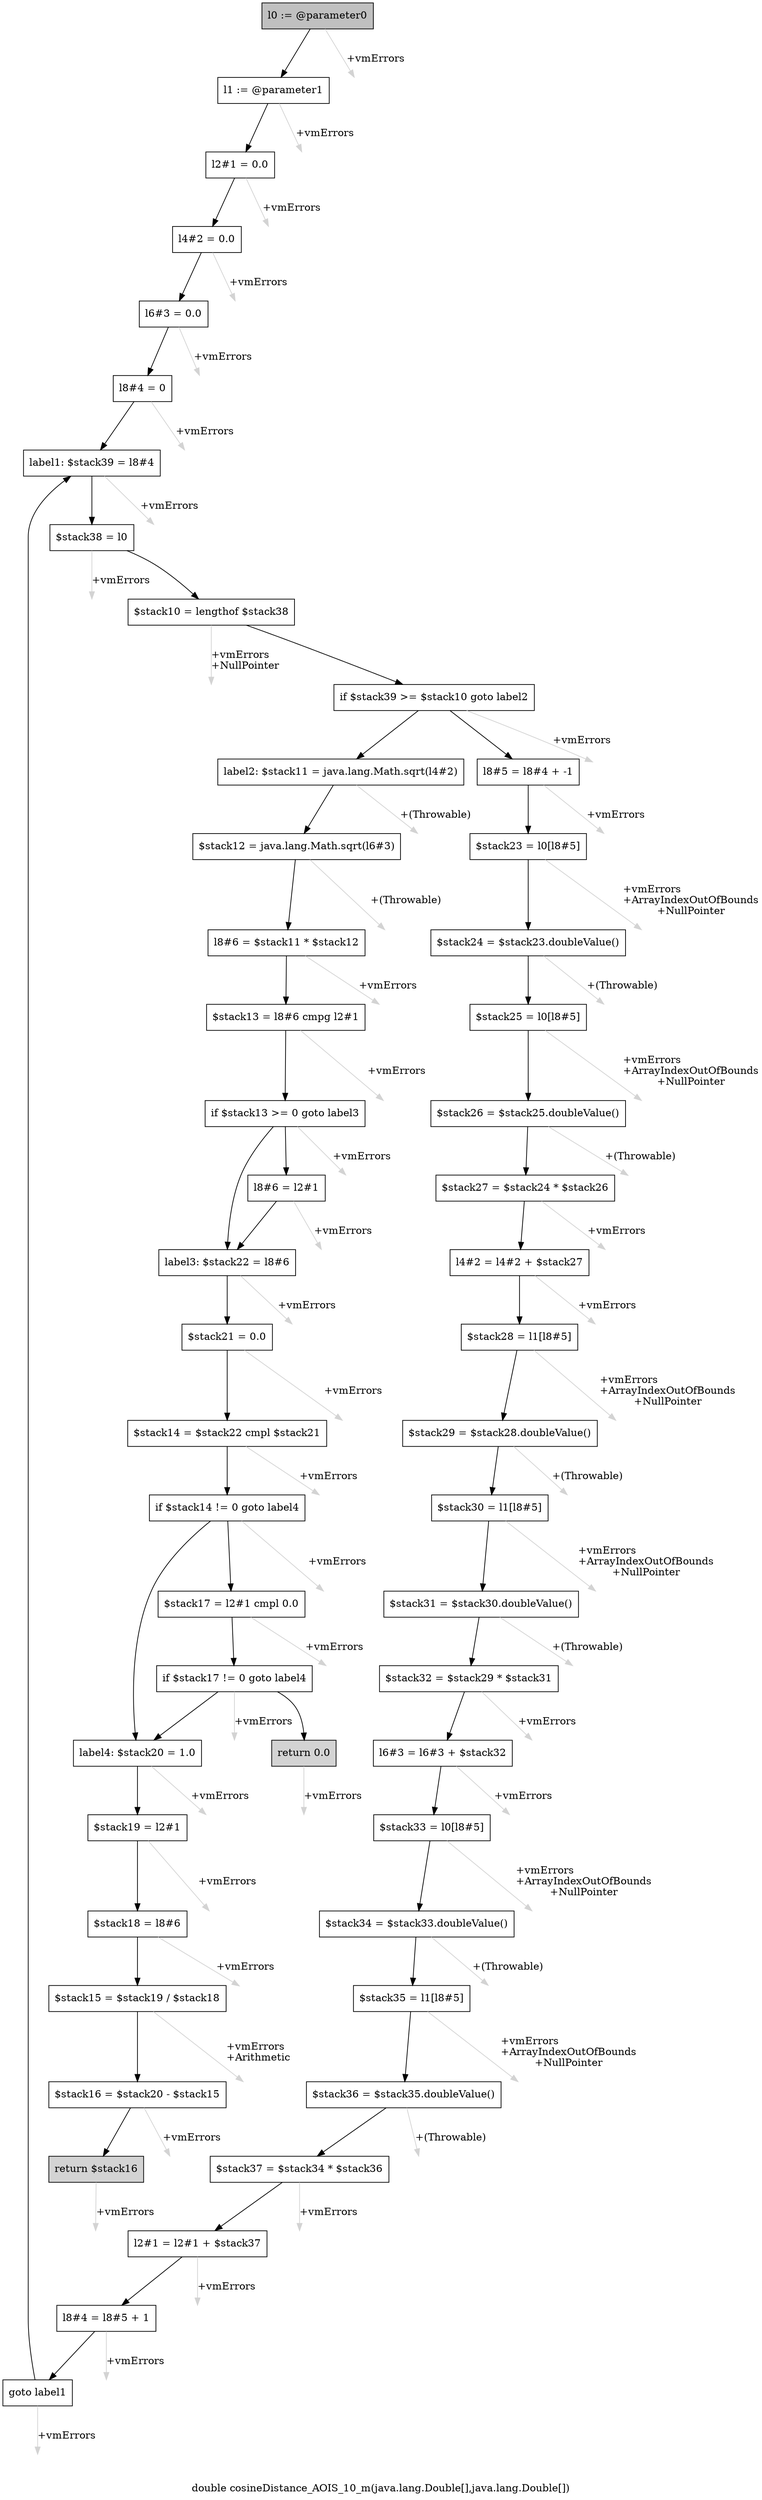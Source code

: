 digraph "double cosineDistance_AOIS_10_m(java.lang.Double[],java.lang.Double[])" {
    label="double cosineDistance_AOIS_10_m(java.lang.Double[],java.lang.Double[])";
    node [shape=box];
    "0" [style=filled,fillcolor=gray,label="l0 := @parameter0",];
    "1" [label="l1 := @parameter1",];
    "0"->"1" [color=black,];
    "50" [style=invis,label="Esc",];
    "0"->"50" [color=lightgray,label="\l+vmErrors",];
    "2" [label="l2#1 = 0.0",];
    "1"->"2" [color=black,];
    "51" [style=invis,label="Esc",];
    "1"->"51" [color=lightgray,label="\l+vmErrors",];
    "3" [label="l4#2 = 0.0",];
    "2"->"3" [color=black,];
    "52" [style=invis,label="Esc",];
    "2"->"52" [color=lightgray,label="\l+vmErrors",];
    "4" [label="l6#3 = 0.0",];
    "3"->"4" [color=black,];
    "53" [style=invis,label="Esc",];
    "3"->"53" [color=lightgray,label="\l+vmErrors",];
    "5" [label="l8#4 = 0",];
    "4"->"5" [color=black,];
    "54" [style=invis,label="Esc",];
    "4"->"54" [color=lightgray,label="\l+vmErrors",];
    "6" [label="label1: $stack39 = l8#4",];
    "5"->"6" [color=black,];
    "55" [style=invis,label="Esc",];
    "5"->"55" [color=lightgray,label="\l+vmErrors",];
    "7" [label="$stack38 = l0",];
    "6"->"7" [color=black,];
    "56" [style=invis,label="Esc",];
    "6"->"56" [color=lightgray,label="\l+vmErrors",];
    "8" [label="$stack10 = lengthof $stack38",];
    "7"->"8" [color=black,];
    "57" [style=invis,label="Esc",];
    "7"->"57" [color=lightgray,label="\l+vmErrors",];
    "9" [label="if $stack39 >= $stack10 goto label2",];
    "8"->"9" [color=black,];
    "58" [style=invis,label="Esc",];
    "8"->"58" [color=lightgray,label="\l+vmErrors\l+NullPointer",];
    "10" [label="l8#5 = l8#4 + -1",];
    "9"->"10" [color=black,];
    "31" [label="label2: $stack11 = java.lang.Math.sqrt(l4#2)",];
    "9"->"31" [color=black,];
    "59" [style=invis,label="Esc",];
    "9"->"59" [color=lightgray,label="\l+vmErrors",];
    "11" [label="$stack23 = l0[l8#5]",];
    "10"->"11" [color=black,];
    "60" [style=invis,label="Esc",];
    "10"->"60" [color=lightgray,label="\l+vmErrors",];
    "12" [label="$stack24 = $stack23.doubleValue()",];
    "11"->"12" [color=black,];
    "61" [style=invis,label="Esc",];
    "11"->"61" [color=lightgray,label="\l+vmErrors\l+ArrayIndexOutOfBounds\l+NullPointer",];
    "13" [label="$stack25 = l0[l8#5]",];
    "12"->"13" [color=black,];
    "62" [style=invis,label="Esc",];
    "12"->"62" [color=lightgray,label="\l+(Throwable)",];
    "14" [label="$stack26 = $stack25.doubleValue()",];
    "13"->"14" [color=black,];
    "63" [style=invis,label="Esc",];
    "13"->"63" [color=lightgray,label="\l+vmErrors\l+ArrayIndexOutOfBounds\l+NullPointer",];
    "15" [label="$stack27 = $stack24 * $stack26",];
    "14"->"15" [color=black,];
    "64" [style=invis,label="Esc",];
    "14"->"64" [color=lightgray,label="\l+(Throwable)",];
    "16" [label="l4#2 = l4#2 + $stack27",];
    "15"->"16" [color=black,];
    "65" [style=invis,label="Esc",];
    "15"->"65" [color=lightgray,label="\l+vmErrors",];
    "17" [label="$stack28 = l1[l8#5]",];
    "16"->"17" [color=black,];
    "66" [style=invis,label="Esc",];
    "16"->"66" [color=lightgray,label="\l+vmErrors",];
    "18" [label="$stack29 = $stack28.doubleValue()",];
    "17"->"18" [color=black,];
    "67" [style=invis,label="Esc",];
    "17"->"67" [color=lightgray,label="\l+vmErrors\l+ArrayIndexOutOfBounds\l+NullPointer",];
    "19" [label="$stack30 = l1[l8#5]",];
    "18"->"19" [color=black,];
    "68" [style=invis,label="Esc",];
    "18"->"68" [color=lightgray,label="\l+(Throwable)",];
    "20" [label="$stack31 = $stack30.doubleValue()",];
    "19"->"20" [color=black,];
    "69" [style=invis,label="Esc",];
    "19"->"69" [color=lightgray,label="\l+vmErrors\l+ArrayIndexOutOfBounds\l+NullPointer",];
    "21" [label="$stack32 = $stack29 * $stack31",];
    "20"->"21" [color=black,];
    "70" [style=invis,label="Esc",];
    "20"->"70" [color=lightgray,label="\l+(Throwable)",];
    "22" [label="l6#3 = l6#3 + $stack32",];
    "21"->"22" [color=black,];
    "71" [style=invis,label="Esc",];
    "21"->"71" [color=lightgray,label="\l+vmErrors",];
    "23" [label="$stack33 = l0[l8#5]",];
    "22"->"23" [color=black,];
    "72" [style=invis,label="Esc",];
    "22"->"72" [color=lightgray,label="\l+vmErrors",];
    "24" [label="$stack34 = $stack33.doubleValue()",];
    "23"->"24" [color=black,];
    "73" [style=invis,label="Esc",];
    "23"->"73" [color=lightgray,label="\l+vmErrors\l+ArrayIndexOutOfBounds\l+NullPointer",];
    "25" [label="$stack35 = l1[l8#5]",];
    "24"->"25" [color=black,];
    "74" [style=invis,label="Esc",];
    "24"->"74" [color=lightgray,label="\l+(Throwable)",];
    "26" [label="$stack36 = $stack35.doubleValue()",];
    "25"->"26" [color=black,];
    "75" [style=invis,label="Esc",];
    "25"->"75" [color=lightgray,label="\l+vmErrors\l+ArrayIndexOutOfBounds\l+NullPointer",];
    "27" [label="$stack37 = $stack34 * $stack36",];
    "26"->"27" [color=black,];
    "76" [style=invis,label="Esc",];
    "26"->"76" [color=lightgray,label="\l+(Throwable)",];
    "28" [label="l2#1 = l2#1 + $stack37",];
    "27"->"28" [color=black,];
    "77" [style=invis,label="Esc",];
    "27"->"77" [color=lightgray,label="\l+vmErrors",];
    "29" [label="l8#4 = l8#5 + 1",];
    "28"->"29" [color=black,];
    "78" [style=invis,label="Esc",];
    "28"->"78" [color=lightgray,label="\l+vmErrors",];
    "30" [label="goto label1",];
    "29"->"30" [color=black,];
    "79" [style=invis,label="Esc",];
    "29"->"79" [color=lightgray,label="\l+vmErrors",];
    "30"->"6" [color=black,];
    "80" [style=invis,label="Esc",];
    "30"->"80" [color=lightgray,label="\l+vmErrors",];
    "32" [label="$stack12 = java.lang.Math.sqrt(l6#3)",];
    "31"->"32" [color=black,];
    "81" [style=invis,label="Esc",];
    "31"->"81" [color=lightgray,label="\l+(Throwable)",];
    "33" [label="l8#6 = $stack11 * $stack12",];
    "32"->"33" [color=black,];
    "82" [style=invis,label="Esc",];
    "32"->"82" [color=lightgray,label="\l+(Throwable)",];
    "34" [label="$stack13 = l8#6 cmpg l2#1",];
    "33"->"34" [color=black,];
    "83" [style=invis,label="Esc",];
    "33"->"83" [color=lightgray,label="\l+vmErrors",];
    "35" [label="if $stack13 >= 0 goto label3",];
    "34"->"35" [color=black,];
    "84" [style=invis,label="Esc",];
    "34"->"84" [color=lightgray,label="\l+vmErrors",];
    "36" [label="l8#6 = l2#1",];
    "35"->"36" [color=black,];
    "37" [label="label3: $stack22 = l8#6",];
    "35"->"37" [color=black,];
    "85" [style=invis,label="Esc",];
    "35"->"85" [color=lightgray,label="\l+vmErrors",];
    "36"->"37" [color=black,];
    "86" [style=invis,label="Esc",];
    "36"->"86" [color=lightgray,label="\l+vmErrors",];
    "38" [label="$stack21 = 0.0",];
    "37"->"38" [color=black,];
    "87" [style=invis,label="Esc",];
    "37"->"87" [color=lightgray,label="\l+vmErrors",];
    "39" [label="$stack14 = $stack22 cmpl $stack21",];
    "38"->"39" [color=black,];
    "88" [style=invis,label="Esc",];
    "38"->"88" [color=lightgray,label="\l+vmErrors",];
    "40" [label="if $stack14 != 0 goto label4",];
    "39"->"40" [color=black,];
    "89" [style=invis,label="Esc",];
    "39"->"89" [color=lightgray,label="\l+vmErrors",];
    "41" [label="$stack17 = l2#1 cmpl 0.0",];
    "40"->"41" [color=black,];
    "44" [label="label4: $stack20 = 1.0",];
    "40"->"44" [color=black,];
    "90" [style=invis,label="Esc",];
    "40"->"90" [color=lightgray,label="\l+vmErrors",];
    "42" [label="if $stack17 != 0 goto label4",];
    "41"->"42" [color=black,];
    "91" [style=invis,label="Esc",];
    "41"->"91" [color=lightgray,label="\l+vmErrors",];
    "43" [style=filled,fillcolor=lightgray,label="return 0.0",];
    "42"->"43" [color=black,];
    "42"->"44" [color=black,];
    "92" [style=invis,label="Esc",];
    "42"->"92" [color=lightgray,label="\l+vmErrors",];
    "93" [style=invis,label="Esc",];
    "43"->"93" [color=lightgray,label="\l+vmErrors",];
    "45" [label="$stack19 = l2#1",];
    "44"->"45" [color=black,];
    "94" [style=invis,label="Esc",];
    "44"->"94" [color=lightgray,label="\l+vmErrors",];
    "46" [label="$stack18 = l8#6",];
    "45"->"46" [color=black,];
    "95" [style=invis,label="Esc",];
    "45"->"95" [color=lightgray,label="\l+vmErrors",];
    "47" [label="$stack15 = $stack19 / $stack18",];
    "46"->"47" [color=black,];
    "96" [style=invis,label="Esc",];
    "46"->"96" [color=lightgray,label="\l+vmErrors",];
    "48" [label="$stack16 = $stack20 - $stack15",];
    "47"->"48" [color=black,];
    "97" [style=invis,label="Esc",];
    "47"->"97" [color=lightgray,label="\l+vmErrors\l+Arithmetic",];
    "49" [style=filled,fillcolor=lightgray,label="return $stack16",];
    "48"->"49" [color=black,];
    "98" [style=invis,label="Esc",];
    "48"->"98" [color=lightgray,label="\l+vmErrors",];
    "99" [style=invis,label="Esc",];
    "49"->"99" [color=lightgray,label="\l+vmErrors",];
}
